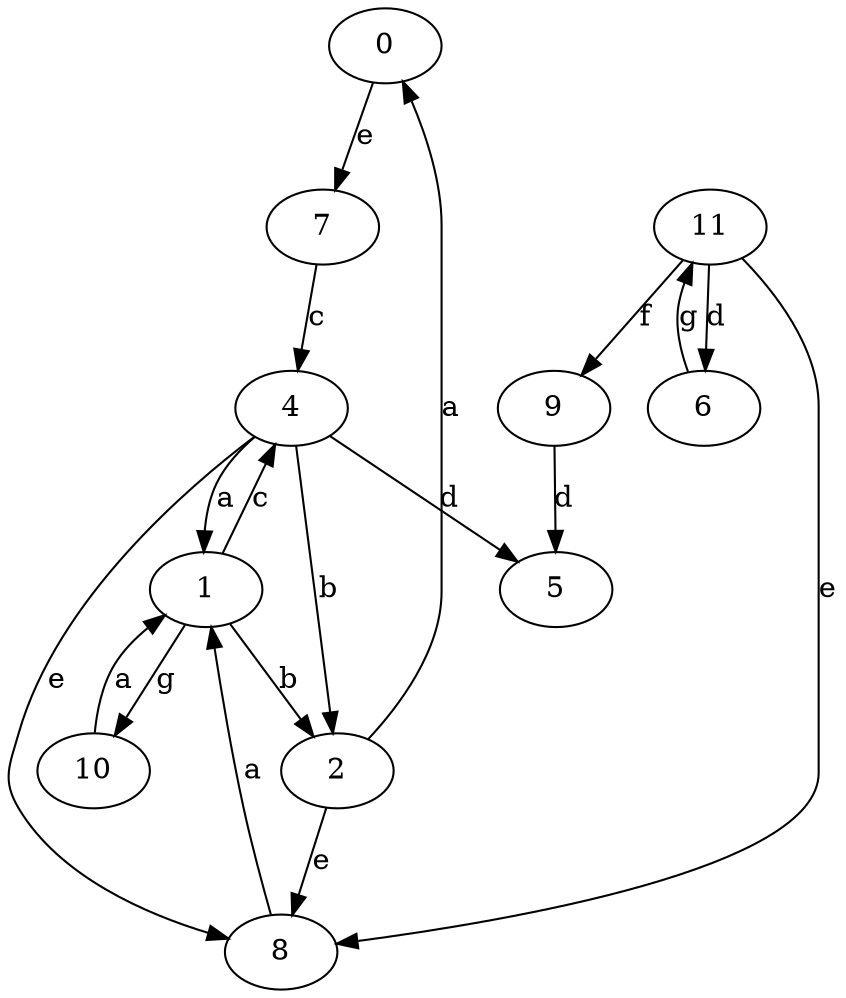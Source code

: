 strict digraph  {
0;
1;
2;
4;
5;
6;
7;
8;
9;
10;
11;
0 -> 7  [label=e];
1 -> 2  [label=b];
1 -> 4  [label=c];
1 -> 10  [label=g];
2 -> 0  [label=a];
2 -> 8  [label=e];
4 -> 1  [label=a];
4 -> 2  [label=b];
4 -> 5  [label=d];
4 -> 8  [label=e];
6 -> 11  [label=g];
7 -> 4  [label=c];
8 -> 1  [label=a];
9 -> 5  [label=d];
10 -> 1  [label=a];
11 -> 6  [label=d];
11 -> 8  [label=e];
11 -> 9  [label=f];
}

